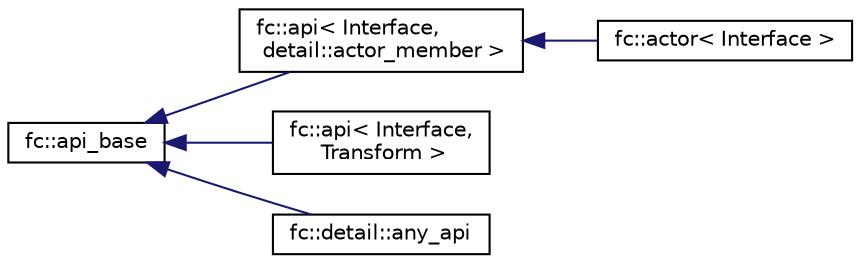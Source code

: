 digraph "Graphical Class Hierarchy"
{
  edge [fontname="Helvetica",fontsize="10",labelfontname="Helvetica",labelfontsize="10"];
  node [fontname="Helvetica",fontsize="10",shape=record];
  rankdir="LR";
  Node0 [label="fc::api_base",height=0.2,width=0.4,color="black", fillcolor="white", style="filled",URL="$classfc_1_1api__base.html"];
  Node0 -> Node1 [dir="back",color="midnightblue",fontsize="10",style="solid",fontname="Helvetica"];
  Node1 [label="fc::api\< Interface,\l detail::actor_member \>",height=0.2,width=0.4,color="black", fillcolor="white", style="filled",URL="$classfc_1_1api.html"];
  Node1 -> Node2 [dir="back",color="midnightblue",fontsize="10",style="solid",fontname="Helvetica"];
  Node2 [label="fc::actor\< Interface \>",height=0.2,width=0.4,color="black", fillcolor="white", style="filled",URL="$classfc_1_1actor.html"];
  Node0 -> Node3 [dir="back",color="midnightblue",fontsize="10",style="solid",fontname="Helvetica"];
  Node3 [label="fc::api\< Interface,\l Transform \>",height=0.2,width=0.4,color="black", fillcolor="white", style="filled",URL="$classfc_1_1api.html"];
  Node0 -> Node4 [dir="back",color="midnightblue",fontsize="10",style="solid",fontname="Helvetica"];
  Node4 [label="fc::detail::any_api",height=0.2,width=0.4,color="black", fillcolor="white", style="filled",URL="$classfc_1_1detail_1_1any__api.html"];
}
